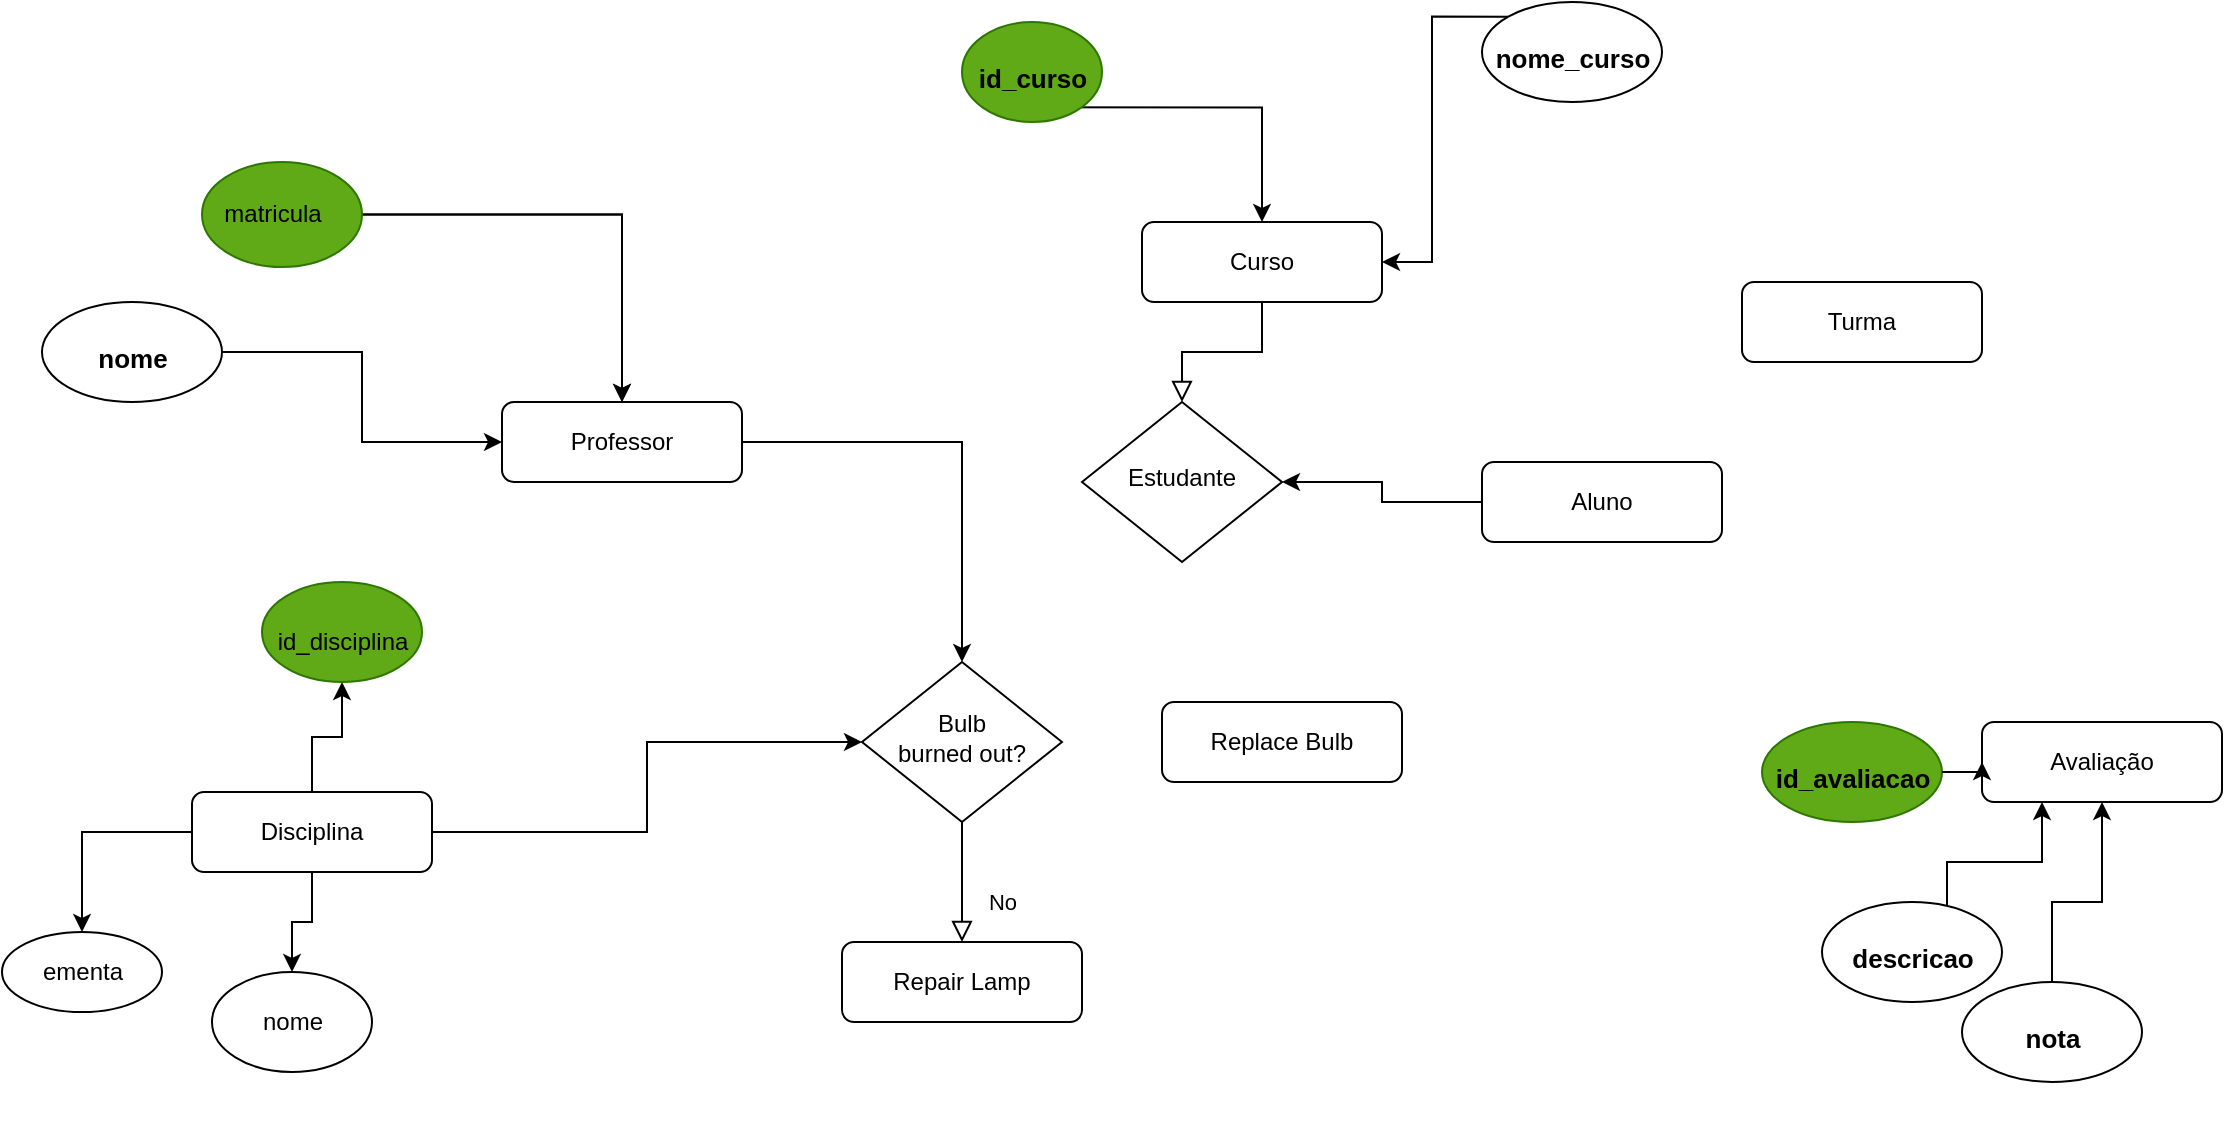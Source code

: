 <mxfile version="24.0.0" type="github">
  <diagram id="C5RBs43oDa-KdzZeNtuy" name="Page-1">
    <mxGraphModel dx="2261" dy="1951" grid="1" gridSize="10" guides="1" tooltips="1" connect="1" arrows="1" fold="1" page="1" pageScale="1" pageWidth="827" pageHeight="1169" math="0" shadow="0">
      <root>
        <mxCell id="WIyWlLk6GJQsqaUBKTNV-0" />
        <mxCell id="WIyWlLk6GJQsqaUBKTNV-1" parent="WIyWlLk6GJQsqaUBKTNV-0" />
        <mxCell id="WIyWlLk6GJQsqaUBKTNV-2" value="" style="rounded=0;html=1;jettySize=auto;orthogonalLoop=1;fontSize=11;endArrow=block;endFill=0;endSize=8;strokeWidth=1;shadow=0;labelBackgroundColor=none;edgeStyle=orthogonalEdgeStyle;" parent="WIyWlLk6GJQsqaUBKTNV-1" source="WIyWlLk6GJQsqaUBKTNV-3" target="WIyWlLk6GJQsqaUBKTNV-6" edge="1">
          <mxGeometry relative="1" as="geometry" />
        </mxCell>
        <mxCell id="WIyWlLk6GJQsqaUBKTNV-3" value="Curso" style="rounded=1;whiteSpace=wrap;html=1;fontSize=12;glass=0;strokeWidth=1;shadow=0;" parent="WIyWlLk6GJQsqaUBKTNV-1" vertex="1">
          <mxGeometry x="310" y="70" width="120" height="40" as="geometry" />
        </mxCell>
        <mxCell id="WIyWlLk6GJQsqaUBKTNV-6" value="Estudante" style="rhombus;whiteSpace=wrap;html=1;shadow=0;fontFamily=Helvetica;fontSize=12;align=center;strokeWidth=1;spacing=6;spacingTop=-4;" parent="WIyWlLk6GJQsqaUBKTNV-1" vertex="1">
          <mxGeometry x="280" y="160" width="100" height="80" as="geometry" />
        </mxCell>
        <mxCell id="XZwJ2b6uBc9ZLklJLQmk-61" value="" style="edgeStyle=orthogonalEdgeStyle;rounded=0;orthogonalLoop=1;jettySize=auto;html=1;entryX=1;entryY=0.5;entryDx=0;entryDy=0;" edge="1" parent="WIyWlLk6GJQsqaUBKTNV-1" source="WIyWlLk6GJQsqaUBKTNV-7" target="WIyWlLk6GJQsqaUBKTNV-6">
          <mxGeometry relative="1" as="geometry">
            <mxPoint x="420" y="210" as="targetPoint" />
          </mxGeometry>
        </mxCell>
        <mxCell id="WIyWlLk6GJQsqaUBKTNV-7" value="Aluno" style="rounded=1;whiteSpace=wrap;html=1;fontSize=12;glass=0;strokeWidth=1;shadow=0;" parent="WIyWlLk6GJQsqaUBKTNV-1" vertex="1">
          <mxGeometry x="480" y="190" width="120" height="40" as="geometry" />
        </mxCell>
        <mxCell id="WIyWlLk6GJQsqaUBKTNV-8" value="No" style="rounded=0;html=1;jettySize=auto;orthogonalLoop=1;fontSize=11;endArrow=block;endFill=0;endSize=8;strokeWidth=1;shadow=0;labelBackgroundColor=none;edgeStyle=orthogonalEdgeStyle;" parent="WIyWlLk6GJQsqaUBKTNV-1" source="WIyWlLk6GJQsqaUBKTNV-10" target="WIyWlLk6GJQsqaUBKTNV-11" edge="1">
          <mxGeometry x="0.333" y="20" relative="1" as="geometry">
            <mxPoint as="offset" />
          </mxGeometry>
        </mxCell>
        <mxCell id="WIyWlLk6GJQsqaUBKTNV-10" value="Bulb&lt;br&gt;burned out?" style="rhombus;whiteSpace=wrap;html=1;shadow=0;fontFamily=Helvetica;fontSize=12;align=center;strokeWidth=1;spacing=6;spacingTop=-4;" parent="WIyWlLk6GJQsqaUBKTNV-1" vertex="1">
          <mxGeometry x="170" y="290" width="100" height="80" as="geometry" />
        </mxCell>
        <mxCell id="WIyWlLk6GJQsqaUBKTNV-11" value="Repair Lamp" style="rounded=1;whiteSpace=wrap;html=1;fontSize=12;glass=0;strokeWidth=1;shadow=0;" parent="WIyWlLk6GJQsqaUBKTNV-1" vertex="1">
          <mxGeometry x="160" y="430" width="120" height="40" as="geometry" />
        </mxCell>
        <mxCell id="WIyWlLk6GJQsqaUBKTNV-12" value="Replace Bulb" style="rounded=1;whiteSpace=wrap;html=1;fontSize=12;glass=0;strokeWidth=1;shadow=0;" parent="WIyWlLk6GJQsqaUBKTNV-1" vertex="1">
          <mxGeometry x="320" y="310" width="120" height="40" as="geometry" />
        </mxCell>
        <mxCell id="XZwJ2b6uBc9ZLklJLQmk-0" value="Avaliação" style="rounded=1;whiteSpace=wrap;html=1;fontSize=12;glass=0;strokeWidth=1;shadow=0;" vertex="1" parent="WIyWlLk6GJQsqaUBKTNV-1">
          <mxGeometry x="730" y="320" width="120" height="40" as="geometry" />
        </mxCell>
        <mxCell id="XZwJ2b6uBc9ZLklJLQmk-43" value="" style="edgeStyle=orthogonalEdgeStyle;rounded=0;orthogonalLoop=1;jettySize=auto;html=1;" edge="1" parent="WIyWlLk6GJQsqaUBKTNV-1" source="XZwJ2b6uBc9ZLklJLQmk-1" target="XZwJ2b6uBc9ZLklJLQmk-42">
          <mxGeometry relative="1" as="geometry" />
        </mxCell>
        <mxCell id="XZwJ2b6uBc9ZLklJLQmk-48" value="" style="edgeStyle=orthogonalEdgeStyle;rounded=0;orthogonalLoop=1;jettySize=auto;html=1;" edge="1" parent="WIyWlLk6GJQsqaUBKTNV-1" source="XZwJ2b6uBc9ZLklJLQmk-1" target="XZwJ2b6uBc9ZLklJLQmk-47">
          <mxGeometry relative="1" as="geometry" />
        </mxCell>
        <mxCell id="XZwJ2b6uBc9ZLklJLQmk-53" value="" style="edgeStyle=orthogonalEdgeStyle;rounded=0;orthogonalLoop=1;jettySize=auto;html=1;" edge="1" parent="WIyWlLk6GJQsqaUBKTNV-1" source="XZwJ2b6uBc9ZLklJLQmk-1" target="XZwJ2b6uBc9ZLklJLQmk-52">
          <mxGeometry relative="1" as="geometry" />
        </mxCell>
        <mxCell id="XZwJ2b6uBc9ZLklJLQmk-65" style="edgeStyle=orthogonalEdgeStyle;rounded=0;orthogonalLoop=1;jettySize=auto;html=1;exitX=1;exitY=0.5;exitDx=0;exitDy=0;entryX=0;entryY=0.5;entryDx=0;entryDy=0;" edge="1" parent="WIyWlLk6GJQsqaUBKTNV-1" source="XZwJ2b6uBc9ZLklJLQmk-1" target="WIyWlLk6GJQsqaUBKTNV-10">
          <mxGeometry relative="1" as="geometry" />
        </mxCell>
        <mxCell id="XZwJ2b6uBc9ZLklJLQmk-1" value="Disciplina" style="rounded=1;whiteSpace=wrap;html=1;fontSize=12;glass=0;strokeWidth=1;shadow=0;" vertex="1" parent="WIyWlLk6GJQsqaUBKTNV-1">
          <mxGeometry x="-165" y="355" width="120" height="40" as="geometry" />
        </mxCell>
        <mxCell id="XZwJ2b6uBc9ZLklJLQmk-2" value="Turma" style="rounded=1;whiteSpace=wrap;html=1;fontSize=12;glass=0;strokeWidth=1;shadow=0;" vertex="1" parent="WIyWlLk6GJQsqaUBKTNV-1">
          <mxGeometry x="610" y="100" width="120" height="40" as="geometry" />
        </mxCell>
        <mxCell id="XZwJ2b6uBc9ZLklJLQmk-64" style="edgeStyle=orthogonalEdgeStyle;rounded=0;orthogonalLoop=1;jettySize=auto;html=1;exitX=1;exitY=0.5;exitDx=0;exitDy=0;entryX=0.5;entryY=0;entryDx=0;entryDy=0;" edge="1" parent="WIyWlLk6GJQsqaUBKTNV-1" source="XZwJ2b6uBc9ZLklJLQmk-3" target="WIyWlLk6GJQsqaUBKTNV-10">
          <mxGeometry relative="1" as="geometry" />
        </mxCell>
        <mxCell id="XZwJ2b6uBc9ZLklJLQmk-3" value="Professor" style="rounded=1;whiteSpace=wrap;html=1;fontSize=12;glass=0;strokeWidth=1;shadow=0;" vertex="1" parent="WIyWlLk6GJQsqaUBKTNV-1">
          <mxGeometry x="-10" y="160" width="120" height="40" as="geometry" />
        </mxCell>
        <mxCell id="XZwJ2b6uBc9ZLklJLQmk-15" style="edgeStyle=orthogonalEdgeStyle;rounded=0;orthogonalLoop=1;jettySize=auto;html=1;exitX=0;exitY=1;exitDx=0;exitDy=0;entryX=0.5;entryY=0;entryDx=0;entryDy=0;" edge="1" parent="WIyWlLk6GJQsqaUBKTNV-1" source="XZwJ2b6uBc9ZLklJLQmk-6" target="WIyWlLk6GJQsqaUBKTNV-3">
          <mxGeometry relative="1" as="geometry" />
        </mxCell>
        <mxCell id="XZwJ2b6uBc9ZLklJLQmk-6" value="" style="ellipse;whiteSpace=wrap;html=1;fillColor=#60a917;strokeColor=#2D7600;fontColor=#ffffff;" vertex="1" parent="WIyWlLk6GJQsqaUBKTNV-1">
          <mxGeometry x="220" y="-30" width="70" height="50" as="geometry" />
        </mxCell>
        <mxCell id="XZwJ2b6uBc9ZLklJLQmk-7" value="&lt;font style=&quot;font-size: 13px;&quot;&gt;id_curso&lt;/font&gt;" style="text;strokeColor=none;fillColor=none;html=1;fontSize=24;fontStyle=1;verticalAlign=middle;align=center;" vertex="1" parent="WIyWlLk6GJQsqaUBKTNV-1">
          <mxGeometry x="220" y="-20" width="70" height="30" as="geometry" />
        </mxCell>
        <mxCell id="XZwJ2b6uBc9ZLklJLQmk-14" style="edgeStyle=orthogonalEdgeStyle;rounded=0;orthogonalLoop=1;jettySize=auto;html=1;exitX=0;exitY=0;exitDx=0;exitDy=0;entryX=1;entryY=0.5;entryDx=0;entryDy=0;" edge="1" parent="WIyWlLk6GJQsqaUBKTNV-1" source="XZwJ2b6uBc9ZLklJLQmk-10" target="WIyWlLk6GJQsqaUBKTNV-3">
          <mxGeometry relative="1" as="geometry" />
        </mxCell>
        <mxCell id="XZwJ2b6uBc9ZLklJLQmk-10" value="" style="ellipse;whiteSpace=wrap;html=1;" vertex="1" parent="WIyWlLk6GJQsqaUBKTNV-1">
          <mxGeometry x="480" y="-40" width="90" height="50" as="geometry" />
        </mxCell>
        <mxCell id="XZwJ2b6uBc9ZLklJLQmk-12" value="&lt;font style=&quot;font-size: 13px;&quot;&gt;nome_curso&lt;/font&gt;" style="text;strokeColor=none;fillColor=none;html=1;fontSize=24;fontStyle=1;verticalAlign=middle;align=center;" vertex="1" parent="WIyWlLk6GJQsqaUBKTNV-1">
          <mxGeometry x="490" y="-30" width="70" height="30" as="geometry" />
        </mxCell>
        <mxCell id="XZwJ2b6uBc9ZLklJLQmk-18" value="" style="edgeStyle=orthogonalEdgeStyle;rounded=0;orthogonalLoop=1;jettySize=auto;html=1;" edge="1" parent="WIyWlLk6GJQsqaUBKTNV-1" source="XZwJ2b6uBc9ZLklJLQmk-17" target="XZwJ2b6uBc9ZLklJLQmk-3">
          <mxGeometry relative="1" as="geometry" />
        </mxCell>
        <mxCell id="XZwJ2b6uBc9ZLklJLQmk-23" value="" style="edgeStyle=orthogonalEdgeStyle;rounded=0;orthogonalLoop=1;jettySize=auto;html=1;" edge="1" parent="WIyWlLk6GJQsqaUBKTNV-1" source="XZwJ2b6uBc9ZLklJLQmk-19" target="XZwJ2b6uBc9ZLklJLQmk-3">
          <mxGeometry relative="1" as="geometry" />
        </mxCell>
        <mxCell id="XZwJ2b6uBc9ZLklJLQmk-24" value="" style="group" vertex="1" connectable="0" parent="WIyWlLk6GJQsqaUBKTNV-1">
          <mxGeometry x="-160" y="40" width="80" height="52.5" as="geometry" />
        </mxCell>
        <mxCell id="XZwJ2b6uBc9ZLklJLQmk-17" value="" style="ellipse;whiteSpace=wrap;html=1;container=0;fillColor=#60a917;fontColor=#ffffff;strokeColor=#2D7600;" vertex="1" parent="XZwJ2b6uBc9ZLklJLQmk-24">
          <mxGeometry width="80" height="52.5" as="geometry" />
        </mxCell>
        <mxCell id="XZwJ2b6uBc9ZLklJLQmk-19" value="matricula" style="text;html=1;align=center;verticalAlign=middle;resizable=0;points=[];autosize=1;strokeColor=none;fillColor=none;container=0;" vertex="1" parent="XZwJ2b6uBc9ZLklJLQmk-24">
          <mxGeometry y="11.25" width="70" height="30" as="geometry" />
        </mxCell>
        <mxCell id="XZwJ2b6uBc9ZLklJLQmk-29" value="" style="group;rotation=90;" vertex="1" connectable="0" parent="WIyWlLk6GJQsqaUBKTNV-1">
          <mxGeometry x="620" y="320" width="90" height="50" as="geometry" />
        </mxCell>
        <mxCell id="XZwJ2b6uBc9ZLklJLQmk-30" value="" style="ellipse;whiteSpace=wrap;html=1;fillColor=#60a917;fontColor=#ffffff;strokeColor=#2D7600;" vertex="1" parent="XZwJ2b6uBc9ZLklJLQmk-29">
          <mxGeometry width="90" height="50" as="geometry" />
        </mxCell>
        <mxCell id="XZwJ2b6uBc9ZLklJLQmk-31" value="&lt;font style=&quot;font-size: 13px;&quot;&gt;id_avaliacao&lt;/font&gt;" style="text;strokeColor=none;fillColor=none;html=1;fontSize=24;fontStyle=1;verticalAlign=middle;align=center;" vertex="1" parent="XZwJ2b6uBc9ZLklJLQmk-29">
          <mxGeometry x="10" y="10" width="70" height="30" as="geometry" />
        </mxCell>
        <mxCell id="XZwJ2b6uBc9ZLklJLQmk-32" style="edgeStyle=orthogonalEdgeStyle;rounded=0;orthogonalLoop=1;jettySize=auto;html=1;exitX=1;exitY=0.5;exitDx=0;exitDy=0;entryX=0;entryY=0.5;entryDx=0;entryDy=0;" edge="1" parent="WIyWlLk6GJQsqaUBKTNV-1" source="XZwJ2b6uBc9ZLklJLQmk-30" target="XZwJ2b6uBc9ZLklJLQmk-0">
          <mxGeometry relative="1" as="geometry" />
        </mxCell>
        <mxCell id="XZwJ2b6uBc9ZLklJLQmk-39" style="edgeStyle=orthogonalEdgeStyle;rounded=0;orthogonalLoop=1;jettySize=auto;html=1;exitX=0.5;exitY=0;exitDx=0;exitDy=0;entryX=0.5;entryY=1;entryDx=0;entryDy=0;" edge="1" parent="WIyWlLk6GJQsqaUBKTNV-1" source="XZwJ2b6uBc9ZLklJLQmk-38" target="XZwJ2b6uBc9ZLklJLQmk-0">
          <mxGeometry relative="1" as="geometry" />
        </mxCell>
        <mxCell id="XZwJ2b6uBc9ZLklJLQmk-40" style="edgeStyle=orthogonalEdgeStyle;rounded=0;orthogonalLoop=1;jettySize=auto;html=1;exitX=0.75;exitY=0;exitDx=0;exitDy=0;entryX=0.25;entryY=1;entryDx=0;entryDy=0;" edge="1" parent="WIyWlLk6GJQsqaUBKTNV-1" source="XZwJ2b6uBc9ZLklJLQmk-35" target="XZwJ2b6uBc9ZLklJLQmk-0">
          <mxGeometry relative="1" as="geometry" />
        </mxCell>
        <mxCell id="XZwJ2b6uBc9ZLklJLQmk-55" value="" style="group" vertex="1" connectable="0" parent="WIyWlLk6GJQsqaUBKTNV-1">
          <mxGeometry x="-260" y="425" width="80" height="40" as="geometry" />
        </mxCell>
        <mxCell id="XZwJ2b6uBc9ZLklJLQmk-52" value="" style="ellipse;whiteSpace=wrap;html=1;rounded=1;glass=0;strokeWidth=1;shadow=0;" vertex="1" parent="XZwJ2b6uBc9ZLklJLQmk-55">
          <mxGeometry width="80" height="40" as="geometry" />
        </mxCell>
        <mxCell id="XZwJ2b6uBc9ZLklJLQmk-54" value="ementa" style="text;html=1;align=center;verticalAlign=middle;resizable=0;points=[];autosize=1;strokeColor=none;fillColor=none;" vertex="1" parent="XZwJ2b6uBc9ZLklJLQmk-55">
          <mxGeometry x="10" y="5" width="60" height="30" as="geometry" />
        </mxCell>
        <mxCell id="XZwJ2b6uBc9ZLklJLQmk-56" value="" style="group" vertex="1" connectable="0" parent="WIyWlLk6GJQsqaUBKTNV-1">
          <mxGeometry x="-155" y="445" width="80" height="50" as="geometry" />
        </mxCell>
        <mxCell id="XZwJ2b6uBc9ZLklJLQmk-47" value="" style="ellipse;whiteSpace=wrap;html=1;rounded=1;glass=0;strokeWidth=1;shadow=0;" vertex="1" parent="XZwJ2b6uBc9ZLklJLQmk-56">
          <mxGeometry width="80" height="50" as="geometry" />
        </mxCell>
        <mxCell id="XZwJ2b6uBc9ZLklJLQmk-49" value="nome" style="text;html=1;align=center;verticalAlign=middle;resizable=0;points=[];autosize=1;strokeColor=none;fillColor=none;" vertex="1" parent="XZwJ2b6uBc9ZLklJLQmk-56">
          <mxGeometry x="15" y="10" width="50" height="30" as="geometry" />
        </mxCell>
        <mxCell id="XZwJ2b6uBc9ZLklJLQmk-57" value="" style="group" vertex="1" connectable="0" parent="WIyWlLk6GJQsqaUBKTNV-1">
          <mxGeometry x="-135" y="250" width="90" height="50" as="geometry" />
        </mxCell>
        <mxCell id="XZwJ2b6uBc9ZLklJLQmk-42" value="" style="ellipse;whiteSpace=wrap;html=1;rounded=1;glass=0;strokeWidth=1;shadow=0;fillColor=#60a917;fontColor=#ffffff;strokeColor=#2D7600;" vertex="1" parent="XZwJ2b6uBc9ZLklJLQmk-57">
          <mxGeometry x="5" width="80" height="50" as="geometry" />
        </mxCell>
        <mxCell id="XZwJ2b6uBc9ZLklJLQmk-45" value="id_disciplina" style="text;html=1;align=center;verticalAlign=middle;resizable=0;points=[];autosize=1;strokeColor=none;fillColor=none;" vertex="1" parent="XZwJ2b6uBc9ZLklJLQmk-57">
          <mxGeometry y="15" width="90" height="30" as="geometry" />
        </mxCell>
        <mxCell id="XZwJ2b6uBc9ZLklJLQmk-58" value="" style="group" vertex="1" connectable="0" parent="WIyWlLk6GJQsqaUBKTNV-1">
          <mxGeometry x="670" y="390" width="120" height="130" as="geometry" />
        </mxCell>
        <mxCell id="XZwJ2b6uBc9ZLklJLQmk-33" value="" style="group;rotation=90;" vertex="1" connectable="0" parent="XZwJ2b6uBc9ZLklJLQmk-58">
          <mxGeometry x="-20" y="20" width="90" height="50" as="geometry" />
        </mxCell>
        <mxCell id="XZwJ2b6uBc9ZLklJLQmk-34" value="" style="ellipse;whiteSpace=wrap;html=1;" vertex="1" parent="XZwJ2b6uBc9ZLklJLQmk-33">
          <mxGeometry width="90" height="50" as="geometry" />
        </mxCell>
        <mxCell id="XZwJ2b6uBc9ZLklJLQmk-35" value="&lt;font style=&quot;font-size: 13px;&quot;&gt;descricao&lt;/font&gt;" style="text;strokeColor=none;fillColor=none;html=1;fontSize=24;fontStyle=1;verticalAlign=middle;align=center;" vertex="1" parent="XZwJ2b6uBc9ZLklJLQmk-33">
          <mxGeometry x="10" y="10" width="70" height="30" as="geometry" />
        </mxCell>
        <mxCell id="XZwJ2b6uBc9ZLklJLQmk-36" value="" style="group;rotation=90;" vertex="1" connectable="0" parent="XZwJ2b6uBc9ZLklJLQmk-58">
          <mxGeometry x="50" y="60" width="90" height="50" as="geometry" />
        </mxCell>
        <mxCell id="XZwJ2b6uBc9ZLklJLQmk-37" value="" style="ellipse;whiteSpace=wrap;html=1;" vertex="1" parent="XZwJ2b6uBc9ZLklJLQmk-36">
          <mxGeometry width="90" height="50" as="geometry" />
        </mxCell>
        <mxCell id="XZwJ2b6uBc9ZLklJLQmk-38" value="&lt;font style=&quot;font-size: 13px;&quot;&gt;nota&lt;/font&gt;" style="text;strokeColor=none;fillColor=none;html=1;fontSize=24;fontStyle=1;verticalAlign=middle;align=center;" vertex="1" parent="XZwJ2b6uBc9ZLklJLQmk-36">
          <mxGeometry x="10" y="10" width="70" height="30" as="geometry" />
        </mxCell>
        <mxCell id="XZwJ2b6uBc9ZLklJLQmk-62" value="" style="group" vertex="1" connectable="0" parent="WIyWlLk6GJQsqaUBKTNV-1">
          <mxGeometry x="-240" y="110" width="90" height="50" as="geometry" />
        </mxCell>
        <mxCell id="XZwJ2b6uBc9ZLklJLQmk-25" value="" style="ellipse;whiteSpace=wrap;html=1;" vertex="1" parent="XZwJ2b6uBc9ZLklJLQmk-62">
          <mxGeometry width="90" height="50" as="geometry" />
        </mxCell>
        <mxCell id="XZwJ2b6uBc9ZLklJLQmk-26" value="&lt;font style=&quot;font-size: 13px;&quot;&gt;nome&lt;/font&gt;" style="text;strokeColor=none;fillColor=none;html=1;fontSize=24;fontStyle=1;verticalAlign=middle;align=center;" vertex="1" parent="XZwJ2b6uBc9ZLklJLQmk-62">
          <mxGeometry x="10" y="10" width="70" height="30" as="geometry" />
        </mxCell>
        <mxCell id="XZwJ2b6uBc9ZLklJLQmk-63" style="edgeStyle=orthogonalEdgeStyle;rounded=0;orthogonalLoop=1;jettySize=auto;html=1;exitX=1;exitY=0.5;exitDx=0;exitDy=0;entryX=0;entryY=0.5;entryDx=0;entryDy=0;" edge="1" parent="WIyWlLk6GJQsqaUBKTNV-1" source="XZwJ2b6uBc9ZLklJLQmk-25" target="XZwJ2b6uBc9ZLklJLQmk-3">
          <mxGeometry relative="1" as="geometry" />
        </mxCell>
      </root>
    </mxGraphModel>
  </diagram>
</mxfile>
